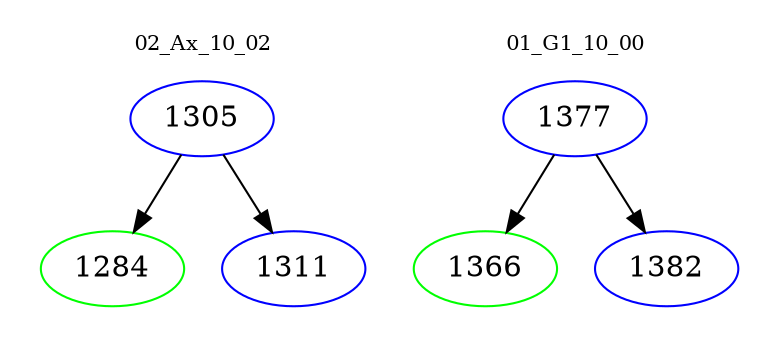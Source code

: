digraph{
subgraph cluster_0 {
color = white
label = "02_Ax_10_02";
fontsize=10;
T0_1305 [label="1305", color="blue"]
T0_1305 -> T0_1284 [color="black"]
T0_1284 [label="1284", color="green"]
T0_1305 -> T0_1311 [color="black"]
T0_1311 [label="1311", color="blue"]
}
subgraph cluster_1 {
color = white
label = "01_G1_10_00";
fontsize=10;
T1_1377 [label="1377", color="blue"]
T1_1377 -> T1_1366 [color="black"]
T1_1366 [label="1366", color="green"]
T1_1377 -> T1_1382 [color="black"]
T1_1382 [label="1382", color="blue"]
}
}
